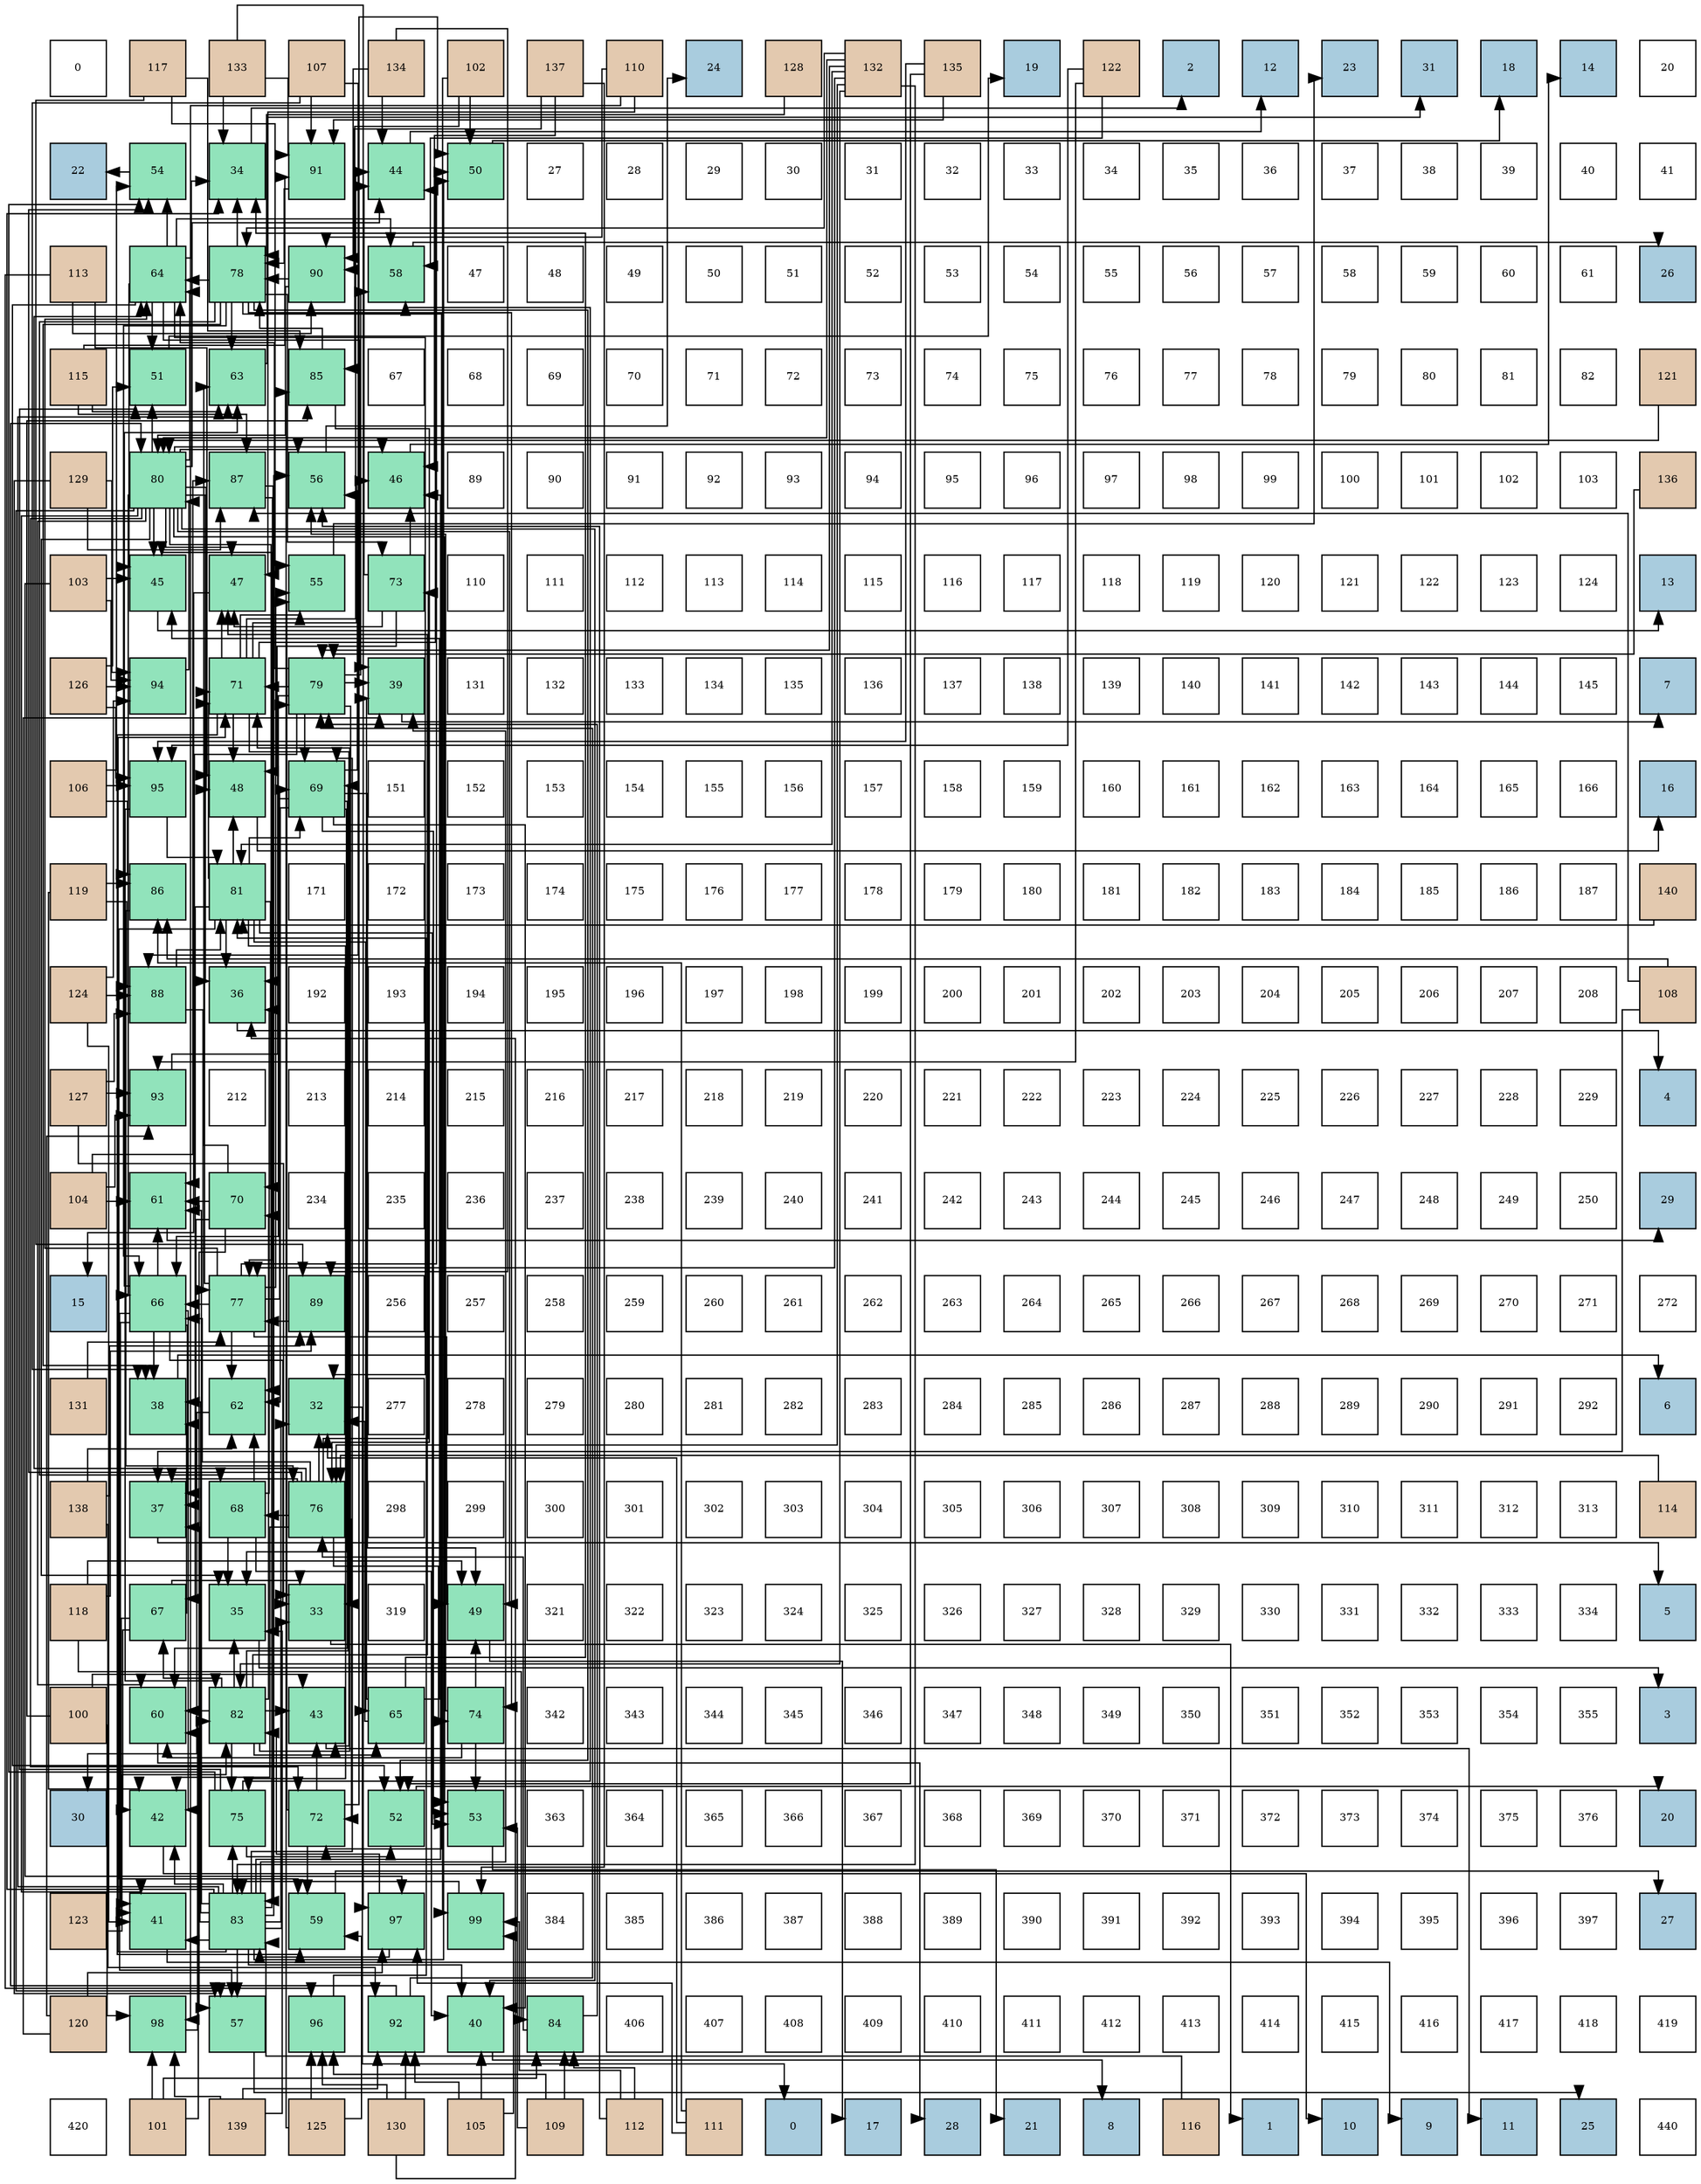 digraph layout{
 rankdir=TB;
 splines=ortho;
 node [style=filled shape=square fixedsize=true width=0.6];
0[label="0", fontsize=8, fillcolor="#ffffff"];
1[label="117", fontsize=8, fillcolor="#e3c9af"];
2[label="133", fontsize=8, fillcolor="#e3c9af"];
3[label="107", fontsize=8, fillcolor="#e3c9af"];
4[label="134", fontsize=8, fillcolor="#e3c9af"];
5[label="102", fontsize=8, fillcolor="#e3c9af"];
6[label="137", fontsize=8, fillcolor="#e3c9af"];
7[label="110", fontsize=8, fillcolor="#e3c9af"];
8[label="24", fontsize=8, fillcolor="#a9ccde"];
9[label="128", fontsize=8, fillcolor="#e3c9af"];
10[label="132", fontsize=8, fillcolor="#e3c9af"];
11[label="135", fontsize=8, fillcolor="#e3c9af"];
12[label="19", fontsize=8, fillcolor="#a9ccde"];
13[label="122", fontsize=8, fillcolor="#e3c9af"];
14[label="2", fontsize=8, fillcolor="#a9ccde"];
15[label="12", fontsize=8, fillcolor="#a9ccde"];
16[label="23", fontsize=8, fillcolor="#a9ccde"];
17[label="31", fontsize=8, fillcolor="#a9ccde"];
18[label="18", fontsize=8, fillcolor="#a9ccde"];
19[label="14", fontsize=8, fillcolor="#a9ccde"];
20[label="20", fontsize=8, fillcolor="#ffffff"];
21[label="22", fontsize=8, fillcolor="#a9ccde"];
22[label="54", fontsize=8, fillcolor="#91e3bb"];
23[label="34", fontsize=8, fillcolor="#91e3bb"];
24[label="91", fontsize=8, fillcolor="#91e3bb"];
25[label="44", fontsize=8, fillcolor="#91e3bb"];
26[label="50", fontsize=8, fillcolor="#91e3bb"];
27[label="27", fontsize=8, fillcolor="#ffffff"];
28[label="28", fontsize=8, fillcolor="#ffffff"];
29[label="29", fontsize=8, fillcolor="#ffffff"];
30[label="30", fontsize=8, fillcolor="#ffffff"];
31[label="31", fontsize=8, fillcolor="#ffffff"];
32[label="32", fontsize=8, fillcolor="#ffffff"];
33[label="33", fontsize=8, fillcolor="#ffffff"];
34[label="34", fontsize=8, fillcolor="#ffffff"];
35[label="35", fontsize=8, fillcolor="#ffffff"];
36[label="36", fontsize=8, fillcolor="#ffffff"];
37[label="37", fontsize=8, fillcolor="#ffffff"];
38[label="38", fontsize=8, fillcolor="#ffffff"];
39[label="39", fontsize=8, fillcolor="#ffffff"];
40[label="40", fontsize=8, fillcolor="#ffffff"];
41[label="41", fontsize=8, fillcolor="#ffffff"];
42[label="113", fontsize=8, fillcolor="#e3c9af"];
43[label="64", fontsize=8, fillcolor="#91e3bb"];
44[label="78", fontsize=8, fillcolor="#91e3bb"];
45[label="90", fontsize=8, fillcolor="#91e3bb"];
46[label="58", fontsize=8, fillcolor="#91e3bb"];
47[label="47", fontsize=8, fillcolor="#ffffff"];
48[label="48", fontsize=8, fillcolor="#ffffff"];
49[label="49", fontsize=8, fillcolor="#ffffff"];
50[label="50", fontsize=8, fillcolor="#ffffff"];
51[label="51", fontsize=8, fillcolor="#ffffff"];
52[label="52", fontsize=8, fillcolor="#ffffff"];
53[label="53", fontsize=8, fillcolor="#ffffff"];
54[label="54", fontsize=8, fillcolor="#ffffff"];
55[label="55", fontsize=8, fillcolor="#ffffff"];
56[label="56", fontsize=8, fillcolor="#ffffff"];
57[label="57", fontsize=8, fillcolor="#ffffff"];
58[label="58", fontsize=8, fillcolor="#ffffff"];
59[label="59", fontsize=8, fillcolor="#ffffff"];
60[label="60", fontsize=8, fillcolor="#ffffff"];
61[label="61", fontsize=8, fillcolor="#ffffff"];
62[label="26", fontsize=8, fillcolor="#a9ccde"];
63[label="115", fontsize=8, fillcolor="#e3c9af"];
64[label="51", fontsize=8, fillcolor="#91e3bb"];
65[label="63", fontsize=8, fillcolor="#91e3bb"];
66[label="85", fontsize=8, fillcolor="#91e3bb"];
67[label="67", fontsize=8, fillcolor="#ffffff"];
68[label="68", fontsize=8, fillcolor="#ffffff"];
69[label="69", fontsize=8, fillcolor="#ffffff"];
70[label="70", fontsize=8, fillcolor="#ffffff"];
71[label="71", fontsize=8, fillcolor="#ffffff"];
72[label="72", fontsize=8, fillcolor="#ffffff"];
73[label="73", fontsize=8, fillcolor="#ffffff"];
74[label="74", fontsize=8, fillcolor="#ffffff"];
75[label="75", fontsize=8, fillcolor="#ffffff"];
76[label="76", fontsize=8, fillcolor="#ffffff"];
77[label="77", fontsize=8, fillcolor="#ffffff"];
78[label="78", fontsize=8, fillcolor="#ffffff"];
79[label="79", fontsize=8, fillcolor="#ffffff"];
80[label="80", fontsize=8, fillcolor="#ffffff"];
81[label="81", fontsize=8, fillcolor="#ffffff"];
82[label="82", fontsize=8, fillcolor="#ffffff"];
83[label="121", fontsize=8, fillcolor="#e3c9af"];
84[label="129", fontsize=8, fillcolor="#e3c9af"];
85[label="80", fontsize=8, fillcolor="#91e3bb"];
86[label="87", fontsize=8, fillcolor="#91e3bb"];
87[label="56", fontsize=8, fillcolor="#91e3bb"];
88[label="46", fontsize=8, fillcolor="#91e3bb"];
89[label="89", fontsize=8, fillcolor="#ffffff"];
90[label="90", fontsize=8, fillcolor="#ffffff"];
91[label="91", fontsize=8, fillcolor="#ffffff"];
92[label="92", fontsize=8, fillcolor="#ffffff"];
93[label="93", fontsize=8, fillcolor="#ffffff"];
94[label="94", fontsize=8, fillcolor="#ffffff"];
95[label="95", fontsize=8, fillcolor="#ffffff"];
96[label="96", fontsize=8, fillcolor="#ffffff"];
97[label="97", fontsize=8, fillcolor="#ffffff"];
98[label="98", fontsize=8, fillcolor="#ffffff"];
99[label="99", fontsize=8, fillcolor="#ffffff"];
100[label="100", fontsize=8, fillcolor="#ffffff"];
101[label="101", fontsize=8, fillcolor="#ffffff"];
102[label="102", fontsize=8, fillcolor="#ffffff"];
103[label="103", fontsize=8, fillcolor="#ffffff"];
104[label="136", fontsize=8, fillcolor="#e3c9af"];
105[label="103", fontsize=8, fillcolor="#e3c9af"];
106[label="45", fontsize=8, fillcolor="#91e3bb"];
107[label="47", fontsize=8, fillcolor="#91e3bb"];
108[label="55", fontsize=8, fillcolor="#91e3bb"];
109[label="73", fontsize=8, fillcolor="#91e3bb"];
110[label="110", fontsize=8, fillcolor="#ffffff"];
111[label="111", fontsize=8, fillcolor="#ffffff"];
112[label="112", fontsize=8, fillcolor="#ffffff"];
113[label="113", fontsize=8, fillcolor="#ffffff"];
114[label="114", fontsize=8, fillcolor="#ffffff"];
115[label="115", fontsize=8, fillcolor="#ffffff"];
116[label="116", fontsize=8, fillcolor="#ffffff"];
117[label="117", fontsize=8, fillcolor="#ffffff"];
118[label="118", fontsize=8, fillcolor="#ffffff"];
119[label="119", fontsize=8, fillcolor="#ffffff"];
120[label="120", fontsize=8, fillcolor="#ffffff"];
121[label="121", fontsize=8, fillcolor="#ffffff"];
122[label="122", fontsize=8, fillcolor="#ffffff"];
123[label="123", fontsize=8, fillcolor="#ffffff"];
124[label="124", fontsize=8, fillcolor="#ffffff"];
125[label="13", fontsize=8, fillcolor="#a9ccde"];
126[label="126", fontsize=8, fillcolor="#e3c9af"];
127[label="94", fontsize=8, fillcolor="#91e3bb"];
128[label="71", fontsize=8, fillcolor="#91e3bb"];
129[label="79", fontsize=8, fillcolor="#91e3bb"];
130[label="39", fontsize=8, fillcolor="#91e3bb"];
131[label="131", fontsize=8, fillcolor="#ffffff"];
132[label="132", fontsize=8, fillcolor="#ffffff"];
133[label="133", fontsize=8, fillcolor="#ffffff"];
134[label="134", fontsize=8, fillcolor="#ffffff"];
135[label="135", fontsize=8, fillcolor="#ffffff"];
136[label="136", fontsize=8, fillcolor="#ffffff"];
137[label="137", fontsize=8, fillcolor="#ffffff"];
138[label="138", fontsize=8, fillcolor="#ffffff"];
139[label="139", fontsize=8, fillcolor="#ffffff"];
140[label="140", fontsize=8, fillcolor="#ffffff"];
141[label="141", fontsize=8, fillcolor="#ffffff"];
142[label="142", fontsize=8, fillcolor="#ffffff"];
143[label="143", fontsize=8, fillcolor="#ffffff"];
144[label="144", fontsize=8, fillcolor="#ffffff"];
145[label="145", fontsize=8, fillcolor="#ffffff"];
146[label="7", fontsize=8, fillcolor="#a9ccde"];
147[label="106", fontsize=8, fillcolor="#e3c9af"];
148[label="95", fontsize=8, fillcolor="#91e3bb"];
149[label="48", fontsize=8, fillcolor="#91e3bb"];
150[label="69", fontsize=8, fillcolor="#91e3bb"];
151[label="151", fontsize=8, fillcolor="#ffffff"];
152[label="152", fontsize=8, fillcolor="#ffffff"];
153[label="153", fontsize=8, fillcolor="#ffffff"];
154[label="154", fontsize=8, fillcolor="#ffffff"];
155[label="155", fontsize=8, fillcolor="#ffffff"];
156[label="156", fontsize=8, fillcolor="#ffffff"];
157[label="157", fontsize=8, fillcolor="#ffffff"];
158[label="158", fontsize=8, fillcolor="#ffffff"];
159[label="159", fontsize=8, fillcolor="#ffffff"];
160[label="160", fontsize=8, fillcolor="#ffffff"];
161[label="161", fontsize=8, fillcolor="#ffffff"];
162[label="162", fontsize=8, fillcolor="#ffffff"];
163[label="163", fontsize=8, fillcolor="#ffffff"];
164[label="164", fontsize=8, fillcolor="#ffffff"];
165[label="165", fontsize=8, fillcolor="#ffffff"];
166[label="166", fontsize=8, fillcolor="#ffffff"];
167[label="16", fontsize=8, fillcolor="#a9ccde"];
168[label="119", fontsize=8, fillcolor="#e3c9af"];
169[label="86", fontsize=8, fillcolor="#91e3bb"];
170[label="81", fontsize=8, fillcolor="#91e3bb"];
171[label="171", fontsize=8, fillcolor="#ffffff"];
172[label="172", fontsize=8, fillcolor="#ffffff"];
173[label="173", fontsize=8, fillcolor="#ffffff"];
174[label="174", fontsize=8, fillcolor="#ffffff"];
175[label="175", fontsize=8, fillcolor="#ffffff"];
176[label="176", fontsize=8, fillcolor="#ffffff"];
177[label="177", fontsize=8, fillcolor="#ffffff"];
178[label="178", fontsize=8, fillcolor="#ffffff"];
179[label="179", fontsize=8, fillcolor="#ffffff"];
180[label="180", fontsize=8, fillcolor="#ffffff"];
181[label="181", fontsize=8, fillcolor="#ffffff"];
182[label="182", fontsize=8, fillcolor="#ffffff"];
183[label="183", fontsize=8, fillcolor="#ffffff"];
184[label="184", fontsize=8, fillcolor="#ffffff"];
185[label="185", fontsize=8, fillcolor="#ffffff"];
186[label="186", fontsize=8, fillcolor="#ffffff"];
187[label="187", fontsize=8, fillcolor="#ffffff"];
188[label="140", fontsize=8, fillcolor="#e3c9af"];
189[label="124", fontsize=8, fillcolor="#e3c9af"];
190[label="88", fontsize=8, fillcolor="#91e3bb"];
191[label="36", fontsize=8, fillcolor="#91e3bb"];
192[label="192", fontsize=8, fillcolor="#ffffff"];
193[label="193", fontsize=8, fillcolor="#ffffff"];
194[label="194", fontsize=8, fillcolor="#ffffff"];
195[label="195", fontsize=8, fillcolor="#ffffff"];
196[label="196", fontsize=8, fillcolor="#ffffff"];
197[label="197", fontsize=8, fillcolor="#ffffff"];
198[label="198", fontsize=8, fillcolor="#ffffff"];
199[label="199", fontsize=8, fillcolor="#ffffff"];
200[label="200", fontsize=8, fillcolor="#ffffff"];
201[label="201", fontsize=8, fillcolor="#ffffff"];
202[label="202", fontsize=8, fillcolor="#ffffff"];
203[label="203", fontsize=8, fillcolor="#ffffff"];
204[label="204", fontsize=8, fillcolor="#ffffff"];
205[label="205", fontsize=8, fillcolor="#ffffff"];
206[label="206", fontsize=8, fillcolor="#ffffff"];
207[label="207", fontsize=8, fillcolor="#ffffff"];
208[label="208", fontsize=8, fillcolor="#ffffff"];
209[label="108", fontsize=8, fillcolor="#e3c9af"];
210[label="127", fontsize=8, fillcolor="#e3c9af"];
211[label="93", fontsize=8, fillcolor="#91e3bb"];
212[label="212", fontsize=8, fillcolor="#ffffff"];
213[label="213", fontsize=8, fillcolor="#ffffff"];
214[label="214", fontsize=8, fillcolor="#ffffff"];
215[label="215", fontsize=8, fillcolor="#ffffff"];
216[label="216", fontsize=8, fillcolor="#ffffff"];
217[label="217", fontsize=8, fillcolor="#ffffff"];
218[label="218", fontsize=8, fillcolor="#ffffff"];
219[label="219", fontsize=8, fillcolor="#ffffff"];
220[label="220", fontsize=8, fillcolor="#ffffff"];
221[label="221", fontsize=8, fillcolor="#ffffff"];
222[label="222", fontsize=8, fillcolor="#ffffff"];
223[label="223", fontsize=8, fillcolor="#ffffff"];
224[label="224", fontsize=8, fillcolor="#ffffff"];
225[label="225", fontsize=8, fillcolor="#ffffff"];
226[label="226", fontsize=8, fillcolor="#ffffff"];
227[label="227", fontsize=8, fillcolor="#ffffff"];
228[label="228", fontsize=8, fillcolor="#ffffff"];
229[label="229", fontsize=8, fillcolor="#ffffff"];
230[label="4", fontsize=8, fillcolor="#a9ccde"];
231[label="104", fontsize=8, fillcolor="#e3c9af"];
232[label="61", fontsize=8, fillcolor="#91e3bb"];
233[label="70", fontsize=8, fillcolor="#91e3bb"];
234[label="234", fontsize=8, fillcolor="#ffffff"];
235[label="235", fontsize=8, fillcolor="#ffffff"];
236[label="236", fontsize=8, fillcolor="#ffffff"];
237[label="237", fontsize=8, fillcolor="#ffffff"];
238[label="238", fontsize=8, fillcolor="#ffffff"];
239[label="239", fontsize=8, fillcolor="#ffffff"];
240[label="240", fontsize=8, fillcolor="#ffffff"];
241[label="241", fontsize=8, fillcolor="#ffffff"];
242[label="242", fontsize=8, fillcolor="#ffffff"];
243[label="243", fontsize=8, fillcolor="#ffffff"];
244[label="244", fontsize=8, fillcolor="#ffffff"];
245[label="245", fontsize=8, fillcolor="#ffffff"];
246[label="246", fontsize=8, fillcolor="#ffffff"];
247[label="247", fontsize=8, fillcolor="#ffffff"];
248[label="248", fontsize=8, fillcolor="#ffffff"];
249[label="249", fontsize=8, fillcolor="#ffffff"];
250[label="250", fontsize=8, fillcolor="#ffffff"];
251[label="29", fontsize=8, fillcolor="#a9ccde"];
252[label="15", fontsize=8, fillcolor="#a9ccde"];
253[label="66", fontsize=8, fillcolor="#91e3bb"];
254[label="77", fontsize=8, fillcolor="#91e3bb"];
255[label="89", fontsize=8, fillcolor="#91e3bb"];
256[label="256", fontsize=8, fillcolor="#ffffff"];
257[label="257", fontsize=8, fillcolor="#ffffff"];
258[label="258", fontsize=8, fillcolor="#ffffff"];
259[label="259", fontsize=8, fillcolor="#ffffff"];
260[label="260", fontsize=8, fillcolor="#ffffff"];
261[label="261", fontsize=8, fillcolor="#ffffff"];
262[label="262", fontsize=8, fillcolor="#ffffff"];
263[label="263", fontsize=8, fillcolor="#ffffff"];
264[label="264", fontsize=8, fillcolor="#ffffff"];
265[label="265", fontsize=8, fillcolor="#ffffff"];
266[label="266", fontsize=8, fillcolor="#ffffff"];
267[label="267", fontsize=8, fillcolor="#ffffff"];
268[label="268", fontsize=8, fillcolor="#ffffff"];
269[label="269", fontsize=8, fillcolor="#ffffff"];
270[label="270", fontsize=8, fillcolor="#ffffff"];
271[label="271", fontsize=8, fillcolor="#ffffff"];
272[label="272", fontsize=8, fillcolor="#ffffff"];
273[label="131", fontsize=8, fillcolor="#e3c9af"];
274[label="38", fontsize=8, fillcolor="#91e3bb"];
275[label="62", fontsize=8, fillcolor="#91e3bb"];
276[label="32", fontsize=8, fillcolor="#91e3bb"];
277[label="277", fontsize=8, fillcolor="#ffffff"];
278[label="278", fontsize=8, fillcolor="#ffffff"];
279[label="279", fontsize=8, fillcolor="#ffffff"];
280[label="280", fontsize=8, fillcolor="#ffffff"];
281[label="281", fontsize=8, fillcolor="#ffffff"];
282[label="282", fontsize=8, fillcolor="#ffffff"];
283[label="283", fontsize=8, fillcolor="#ffffff"];
284[label="284", fontsize=8, fillcolor="#ffffff"];
285[label="285", fontsize=8, fillcolor="#ffffff"];
286[label="286", fontsize=8, fillcolor="#ffffff"];
287[label="287", fontsize=8, fillcolor="#ffffff"];
288[label="288", fontsize=8, fillcolor="#ffffff"];
289[label="289", fontsize=8, fillcolor="#ffffff"];
290[label="290", fontsize=8, fillcolor="#ffffff"];
291[label="291", fontsize=8, fillcolor="#ffffff"];
292[label="292", fontsize=8, fillcolor="#ffffff"];
293[label="6", fontsize=8, fillcolor="#a9ccde"];
294[label="138", fontsize=8, fillcolor="#e3c9af"];
295[label="37", fontsize=8, fillcolor="#91e3bb"];
296[label="68", fontsize=8, fillcolor="#91e3bb"];
297[label="76", fontsize=8, fillcolor="#91e3bb"];
298[label="298", fontsize=8, fillcolor="#ffffff"];
299[label="299", fontsize=8, fillcolor="#ffffff"];
300[label="300", fontsize=8, fillcolor="#ffffff"];
301[label="301", fontsize=8, fillcolor="#ffffff"];
302[label="302", fontsize=8, fillcolor="#ffffff"];
303[label="303", fontsize=8, fillcolor="#ffffff"];
304[label="304", fontsize=8, fillcolor="#ffffff"];
305[label="305", fontsize=8, fillcolor="#ffffff"];
306[label="306", fontsize=8, fillcolor="#ffffff"];
307[label="307", fontsize=8, fillcolor="#ffffff"];
308[label="308", fontsize=8, fillcolor="#ffffff"];
309[label="309", fontsize=8, fillcolor="#ffffff"];
310[label="310", fontsize=8, fillcolor="#ffffff"];
311[label="311", fontsize=8, fillcolor="#ffffff"];
312[label="312", fontsize=8, fillcolor="#ffffff"];
313[label="313", fontsize=8, fillcolor="#ffffff"];
314[label="114", fontsize=8, fillcolor="#e3c9af"];
315[label="118", fontsize=8, fillcolor="#e3c9af"];
316[label="67", fontsize=8, fillcolor="#91e3bb"];
317[label="35", fontsize=8, fillcolor="#91e3bb"];
318[label="33", fontsize=8, fillcolor="#91e3bb"];
319[label="319", fontsize=8, fillcolor="#ffffff"];
320[label="49", fontsize=8, fillcolor="#91e3bb"];
321[label="321", fontsize=8, fillcolor="#ffffff"];
322[label="322", fontsize=8, fillcolor="#ffffff"];
323[label="323", fontsize=8, fillcolor="#ffffff"];
324[label="324", fontsize=8, fillcolor="#ffffff"];
325[label="325", fontsize=8, fillcolor="#ffffff"];
326[label="326", fontsize=8, fillcolor="#ffffff"];
327[label="327", fontsize=8, fillcolor="#ffffff"];
328[label="328", fontsize=8, fillcolor="#ffffff"];
329[label="329", fontsize=8, fillcolor="#ffffff"];
330[label="330", fontsize=8, fillcolor="#ffffff"];
331[label="331", fontsize=8, fillcolor="#ffffff"];
332[label="332", fontsize=8, fillcolor="#ffffff"];
333[label="333", fontsize=8, fillcolor="#ffffff"];
334[label="334", fontsize=8, fillcolor="#ffffff"];
335[label="5", fontsize=8, fillcolor="#a9ccde"];
336[label="100", fontsize=8, fillcolor="#e3c9af"];
337[label="60", fontsize=8, fillcolor="#91e3bb"];
338[label="82", fontsize=8, fillcolor="#91e3bb"];
339[label="43", fontsize=8, fillcolor="#91e3bb"];
340[label="65", fontsize=8, fillcolor="#91e3bb"];
341[label="74", fontsize=8, fillcolor="#91e3bb"];
342[label="342", fontsize=8, fillcolor="#ffffff"];
343[label="343", fontsize=8, fillcolor="#ffffff"];
344[label="344", fontsize=8, fillcolor="#ffffff"];
345[label="345", fontsize=8, fillcolor="#ffffff"];
346[label="346", fontsize=8, fillcolor="#ffffff"];
347[label="347", fontsize=8, fillcolor="#ffffff"];
348[label="348", fontsize=8, fillcolor="#ffffff"];
349[label="349", fontsize=8, fillcolor="#ffffff"];
350[label="350", fontsize=8, fillcolor="#ffffff"];
351[label="351", fontsize=8, fillcolor="#ffffff"];
352[label="352", fontsize=8, fillcolor="#ffffff"];
353[label="353", fontsize=8, fillcolor="#ffffff"];
354[label="354", fontsize=8, fillcolor="#ffffff"];
355[label="355", fontsize=8, fillcolor="#ffffff"];
356[label="3", fontsize=8, fillcolor="#a9ccde"];
357[label="30", fontsize=8, fillcolor="#a9ccde"];
358[label="42", fontsize=8, fillcolor="#91e3bb"];
359[label="75", fontsize=8, fillcolor="#91e3bb"];
360[label="72", fontsize=8, fillcolor="#91e3bb"];
361[label="52", fontsize=8, fillcolor="#91e3bb"];
362[label="53", fontsize=8, fillcolor="#91e3bb"];
363[label="363", fontsize=8, fillcolor="#ffffff"];
364[label="364", fontsize=8, fillcolor="#ffffff"];
365[label="365", fontsize=8, fillcolor="#ffffff"];
366[label="366", fontsize=8, fillcolor="#ffffff"];
367[label="367", fontsize=8, fillcolor="#ffffff"];
368[label="368", fontsize=8, fillcolor="#ffffff"];
369[label="369", fontsize=8, fillcolor="#ffffff"];
370[label="370", fontsize=8, fillcolor="#ffffff"];
371[label="371", fontsize=8, fillcolor="#ffffff"];
372[label="372", fontsize=8, fillcolor="#ffffff"];
373[label="373", fontsize=8, fillcolor="#ffffff"];
374[label="374", fontsize=8, fillcolor="#ffffff"];
375[label="375", fontsize=8, fillcolor="#ffffff"];
376[label="376", fontsize=8, fillcolor="#ffffff"];
377[label="20", fontsize=8, fillcolor="#a9ccde"];
378[label="123", fontsize=8, fillcolor="#e3c9af"];
379[label="41", fontsize=8, fillcolor="#91e3bb"];
380[label="83", fontsize=8, fillcolor="#91e3bb"];
381[label="59", fontsize=8, fillcolor="#91e3bb"];
382[label="97", fontsize=8, fillcolor="#91e3bb"];
383[label="99", fontsize=8, fillcolor="#91e3bb"];
384[label="384", fontsize=8, fillcolor="#ffffff"];
385[label="385", fontsize=8, fillcolor="#ffffff"];
386[label="386", fontsize=8, fillcolor="#ffffff"];
387[label="387", fontsize=8, fillcolor="#ffffff"];
388[label="388", fontsize=8, fillcolor="#ffffff"];
389[label="389", fontsize=8, fillcolor="#ffffff"];
390[label="390", fontsize=8, fillcolor="#ffffff"];
391[label="391", fontsize=8, fillcolor="#ffffff"];
392[label="392", fontsize=8, fillcolor="#ffffff"];
393[label="393", fontsize=8, fillcolor="#ffffff"];
394[label="394", fontsize=8, fillcolor="#ffffff"];
395[label="395", fontsize=8, fillcolor="#ffffff"];
396[label="396", fontsize=8, fillcolor="#ffffff"];
397[label="397", fontsize=8, fillcolor="#ffffff"];
398[label="27", fontsize=8, fillcolor="#a9ccde"];
399[label="120", fontsize=8, fillcolor="#e3c9af"];
400[label="98", fontsize=8, fillcolor="#91e3bb"];
401[label="57", fontsize=8, fillcolor="#91e3bb"];
402[label="96", fontsize=8, fillcolor="#91e3bb"];
403[label="92", fontsize=8, fillcolor="#91e3bb"];
404[label="40", fontsize=8, fillcolor="#91e3bb"];
405[label="84", fontsize=8, fillcolor="#91e3bb"];
406[label="406", fontsize=8, fillcolor="#ffffff"];
407[label="407", fontsize=8, fillcolor="#ffffff"];
408[label="408", fontsize=8, fillcolor="#ffffff"];
409[label="409", fontsize=8, fillcolor="#ffffff"];
410[label="410", fontsize=8, fillcolor="#ffffff"];
411[label="411", fontsize=8, fillcolor="#ffffff"];
412[label="412", fontsize=8, fillcolor="#ffffff"];
413[label="413", fontsize=8, fillcolor="#ffffff"];
414[label="414", fontsize=8, fillcolor="#ffffff"];
415[label="415", fontsize=8, fillcolor="#ffffff"];
416[label="416", fontsize=8, fillcolor="#ffffff"];
417[label="417", fontsize=8, fillcolor="#ffffff"];
418[label="418", fontsize=8, fillcolor="#ffffff"];
419[label="419", fontsize=8, fillcolor="#ffffff"];
420[label="420", fontsize=8, fillcolor="#ffffff"];
421[label="101", fontsize=8, fillcolor="#e3c9af"];
422[label="139", fontsize=8, fillcolor="#e3c9af"];
423[label="125", fontsize=8, fillcolor="#e3c9af"];
424[label="130", fontsize=8, fillcolor="#e3c9af"];
425[label="105", fontsize=8, fillcolor="#e3c9af"];
426[label="109", fontsize=8, fillcolor="#e3c9af"];
427[label="112", fontsize=8, fillcolor="#e3c9af"];
428[label="111", fontsize=8, fillcolor="#e3c9af"];
429[label="0", fontsize=8, fillcolor="#a9ccde"];
430[label="17", fontsize=8, fillcolor="#a9ccde"];
431[label="28", fontsize=8, fillcolor="#a9ccde"];
432[label="21", fontsize=8, fillcolor="#a9ccde"];
433[label="8", fontsize=8, fillcolor="#a9ccde"];
434[label="116", fontsize=8, fillcolor="#e3c9af"];
435[label="1", fontsize=8, fillcolor="#a9ccde"];
436[label="10", fontsize=8, fillcolor="#a9ccde"];
437[label="9", fontsize=8, fillcolor="#a9ccde"];
438[label="11", fontsize=8, fillcolor="#a9ccde"];
439[label="25", fontsize=8, fillcolor="#a9ccde"];
440[label="440", fontsize=8, fillcolor="#ffffff"];
edge [constraint=false, style=vis];276 -> 429;
318 -> 435;
23 -> 14;
317 -> 356;
191 -> 230;
295 -> 335;
274 -> 293;
130 -> 146;
404 -> 433;
379 -> 437;
358 -> 436;
339 -> 438;
25 -> 15;
106 -> 125;
88 -> 19;
107 -> 252;
149 -> 167;
320 -> 430;
26 -> 18;
64 -> 12;
361 -> 377;
362 -> 432;
22 -> 21;
108 -> 16;
87 -> 8;
401 -> 439;
46 -> 62;
381 -> 398;
337 -> 431;
232 -> 251;
275 -> 357;
65 -> 17;
43 -> 276;
43 -> 23;
43 -> 130;
43 -> 106;
43 -> 64;
43 -> 361;
43 -> 22;
43 -> 46;
340 -> 276;
340 -> 23;
340 -> 130;
340 -> 106;
253 -> 318;
253 -> 295;
253 -> 274;
253 -> 379;
253 -> 358;
253 -> 401;
253 -> 232;
253 -> 65;
316 -> 318;
316 -> 274;
316 -> 379;
316 -> 358;
296 -> 317;
296 -> 191;
296 -> 404;
296 -> 275;
150 -> 317;
150 -> 191;
150 -> 404;
150 -> 320;
150 -> 362;
150 -> 87;
150 -> 337;
150 -> 275;
233 -> 295;
233 -> 401;
233 -> 232;
233 -> 65;
128 -> 339;
128 -> 25;
128 -> 88;
128 -> 107;
128 -> 149;
128 -> 26;
128 -> 108;
128 -> 381;
360 -> 339;
360 -> 26;
360 -> 108;
360 -> 381;
109 -> 25;
109 -> 88;
109 -> 107;
109 -> 149;
341 -> 320;
341 -> 362;
341 -> 87;
341 -> 337;
359 -> 64;
359 -> 361;
359 -> 22;
359 -> 46;
297 -> 276;
297 -> 295;
297 -> 358;
297 -> 22;
297 -> 43;
297 -> 253;
297 -> 296;
297 -> 360;
297 -> 109;
297 -> 341;
254 -> 25;
254 -> 320;
254 -> 108;
254 -> 275;
254 -> 43;
254 -> 253;
254 -> 150;
254 -> 128;
44 -> 23;
44 -> 274;
44 -> 361;
44 -> 65;
44 -> 43;
44 -> 253;
44 -> 296;
44 -> 360;
44 -> 109;
44 -> 341;
129 -> 318;
129 -> 130;
129 -> 46;
129 -> 232;
129 -> 43;
129 -> 253;
129 -> 150;
129 -> 128;
85 -> 317;
85 -> 191;
85 -> 404;
85 -> 379;
85 -> 25;
85 -> 106;
85 -> 88;
85 -> 107;
85 -> 149;
85 -> 320;
85 -> 64;
85 -> 362;
85 -> 87;
85 -> 401;
85 -> 337;
85 -> 275;
85 -> 43;
85 -> 253;
85 -> 360;
170 -> 191;
170 -> 149;
170 -> 362;
170 -> 381;
170 -> 340;
170 -> 316;
170 -> 150;
170 -> 233;
170 -> 128;
170 -> 359;
338 -> 317;
338 -> 339;
338 -> 107;
338 -> 337;
338 -> 340;
338 -> 316;
338 -> 150;
338 -> 233;
338 -> 128;
338 -> 359;
380 -> 276;
380 -> 318;
380 -> 23;
380 -> 295;
380 -> 274;
380 -> 130;
380 -> 404;
380 -> 379;
380 -> 358;
380 -> 106;
380 -> 88;
380 -> 26;
380 -> 87;
380 -> 401;
380 -> 232;
380 -> 65;
380 -> 150;
380 -> 128;
380 -> 359;
405 -> 297;
405 -> 129;
66 -> 297;
66 -> 44;
169 -> 297;
86 -> 254;
86 -> 380;
190 -> 254;
190 -> 170;
255 -> 254;
45 -> 44;
45 -> 85;
24 -> 44;
403 -> 129;
403 -> 85;
211 -> 129;
127 -> 85;
148 -> 170;
148 -> 338;
402 -> 170;
382 -> 338;
382 -> 380;
400 -> 338;
383 -> 380;
336 -> 339;
336 -> 66;
336 -> 400;
421 -> 337;
421 -> 405;
421 -> 400;
5 -> 26;
5 -> 66;
5 -> 383;
105 -> 106;
105 -> 127;
105 -> 382;
231 -> 232;
231 -> 86;
231 -> 211;
425 -> 404;
425 -> 403;
425 -> 383;
147 -> 22;
147 -> 169;
147 -> 148;
3 -> 274;
3 -> 190;
3 -> 24;
209 -> 295;
209 -> 169;
209 -> 86;
426 -> 362;
426 -> 405;
426 -> 402;
7 -> 107;
7 -> 45;
7 -> 400;
428 -> 276;
428 -> 169;
428 -> 382;
427 -> 87;
427 -> 405;
427 -> 383;
42 -> 149;
42 -> 45;
42 -> 402;
314 -> 297;
63 -> 65;
63 -> 86;
63 -> 24;
434 -> 380;
1 -> 108;
1 -> 66;
1 -> 255;
315 -> 320;
315 -> 405;
315 -> 255;
168 -> 358;
168 -> 169;
168 -> 190;
399 -> 130;
399 -> 211;
399 -> 382;
83 -> 85;
13 -> 46;
13 -> 211;
13 -> 148;
378 -> 338;
189 -> 379;
189 -> 190;
189 -> 127;
423 -> 381;
423 -> 66;
423 -> 402;
126 -> 64;
126 -> 127;
126 -> 148;
210 -> 318;
210 -> 190;
210 -> 211;
9 -> 44;
84 -> 401;
84 -> 86;
84 -> 127;
424 -> 191;
424 -> 403;
424 -> 402;
273 -> 254;
10 -> 297;
10 -> 254;
10 -> 44;
10 -> 129;
10 -> 85;
10 -> 170;
10 -> 338;
10 -> 380;
2 -> 23;
2 -> 24;
2 -> 382;
4 -> 25;
4 -> 255;
4 -> 45;
11 -> 361;
11 -> 24;
11 -> 148;
104 -> 129;
6 -> 88;
6 -> 45;
6 -> 383;
294 -> 275;
294 -> 255;
294 -> 403;
422 -> 317;
422 -> 403;
422 -> 400;
188 -> 170;
edge [constraint=true, style=invis];
0 -> 21 -> 42 -> 63 -> 84 -> 105 -> 126 -> 147 -> 168 -> 189 -> 210 -> 231 -> 252 -> 273 -> 294 -> 315 -> 336 -> 357 -> 378 -> 399 -> 420;
1 -> 22 -> 43 -> 64 -> 85 -> 106 -> 127 -> 148 -> 169 -> 190 -> 211 -> 232 -> 253 -> 274 -> 295 -> 316 -> 337 -> 358 -> 379 -> 400 -> 421;
2 -> 23 -> 44 -> 65 -> 86 -> 107 -> 128 -> 149 -> 170 -> 191 -> 212 -> 233 -> 254 -> 275 -> 296 -> 317 -> 338 -> 359 -> 380 -> 401 -> 422;
3 -> 24 -> 45 -> 66 -> 87 -> 108 -> 129 -> 150 -> 171 -> 192 -> 213 -> 234 -> 255 -> 276 -> 297 -> 318 -> 339 -> 360 -> 381 -> 402 -> 423;
4 -> 25 -> 46 -> 67 -> 88 -> 109 -> 130 -> 151 -> 172 -> 193 -> 214 -> 235 -> 256 -> 277 -> 298 -> 319 -> 340 -> 361 -> 382 -> 403 -> 424;
5 -> 26 -> 47 -> 68 -> 89 -> 110 -> 131 -> 152 -> 173 -> 194 -> 215 -> 236 -> 257 -> 278 -> 299 -> 320 -> 341 -> 362 -> 383 -> 404 -> 425;
6 -> 27 -> 48 -> 69 -> 90 -> 111 -> 132 -> 153 -> 174 -> 195 -> 216 -> 237 -> 258 -> 279 -> 300 -> 321 -> 342 -> 363 -> 384 -> 405 -> 426;
7 -> 28 -> 49 -> 70 -> 91 -> 112 -> 133 -> 154 -> 175 -> 196 -> 217 -> 238 -> 259 -> 280 -> 301 -> 322 -> 343 -> 364 -> 385 -> 406 -> 427;
8 -> 29 -> 50 -> 71 -> 92 -> 113 -> 134 -> 155 -> 176 -> 197 -> 218 -> 239 -> 260 -> 281 -> 302 -> 323 -> 344 -> 365 -> 386 -> 407 -> 428;
9 -> 30 -> 51 -> 72 -> 93 -> 114 -> 135 -> 156 -> 177 -> 198 -> 219 -> 240 -> 261 -> 282 -> 303 -> 324 -> 345 -> 366 -> 387 -> 408 -> 429;
10 -> 31 -> 52 -> 73 -> 94 -> 115 -> 136 -> 157 -> 178 -> 199 -> 220 -> 241 -> 262 -> 283 -> 304 -> 325 -> 346 -> 367 -> 388 -> 409 -> 430;
11 -> 32 -> 53 -> 74 -> 95 -> 116 -> 137 -> 158 -> 179 -> 200 -> 221 -> 242 -> 263 -> 284 -> 305 -> 326 -> 347 -> 368 -> 389 -> 410 -> 431;
12 -> 33 -> 54 -> 75 -> 96 -> 117 -> 138 -> 159 -> 180 -> 201 -> 222 -> 243 -> 264 -> 285 -> 306 -> 327 -> 348 -> 369 -> 390 -> 411 -> 432;
13 -> 34 -> 55 -> 76 -> 97 -> 118 -> 139 -> 160 -> 181 -> 202 -> 223 -> 244 -> 265 -> 286 -> 307 -> 328 -> 349 -> 370 -> 391 -> 412 -> 433;
14 -> 35 -> 56 -> 77 -> 98 -> 119 -> 140 -> 161 -> 182 -> 203 -> 224 -> 245 -> 266 -> 287 -> 308 -> 329 -> 350 -> 371 -> 392 -> 413 -> 434;
15 -> 36 -> 57 -> 78 -> 99 -> 120 -> 141 -> 162 -> 183 -> 204 -> 225 -> 246 -> 267 -> 288 -> 309 -> 330 -> 351 -> 372 -> 393 -> 414 -> 435;
16 -> 37 -> 58 -> 79 -> 100 -> 121 -> 142 -> 163 -> 184 -> 205 -> 226 -> 247 -> 268 -> 289 -> 310 -> 331 -> 352 -> 373 -> 394 -> 415 -> 436;
17 -> 38 -> 59 -> 80 -> 101 -> 122 -> 143 -> 164 -> 185 -> 206 -> 227 -> 248 -> 269 -> 290 -> 311 -> 332 -> 353 -> 374 -> 395 -> 416 -> 437;
18 -> 39 -> 60 -> 81 -> 102 -> 123 -> 144 -> 165 -> 186 -> 207 -> 228 -> 249 -> 270 -> 291 -> 312 -> 333 -> 354 -> 375 -> 396 -> 417 -> 438;
19 -> 40 -> 61 -> 82 -> 103 -> 124 -> 145 -> 166 -> 187 -> 208 -> 229 -> 250 -> 271 -> 292 -> 313 -> 334 -> 355 -> 376 -> 397 -> 418 -> 439;
20 -> 41 -> 62 -> 83 -> 104 -> 125 -> 146 -> 167 -> 188 -> 209 -> 230 -> 251 -> 272 -> 293 -> 314 -> 335 -> 356 -> 377 -> 398 -> 419 -> 440;
rank = same {0 -> 1 -> 2 -> 3 -> 4 -> 5 -> 6 -> 7 -> 8 -> 9 -> 10 -> 11 -> 12 -> 13 -> 14 -> 15 -> 16 -> 17 -> 18 -> 19 -> 20};
rank = same {21 -> 22 -> 23 -> 24 -> 25 -> 26 -> 27 -> 28 -> 29 -> 30 -> 31 -> 32 -> 33 -> 34 -> 35 -> 36 -> 37 -> 38 -> 39 -> 40 -> 41};
rank = same {42 -> 43 -> 44 -> 45 -> 46 -> 47 -> 48 -> 49 -> 50 -> 51 -> 52 -> 53 -> 54 -> 55 -> 56 -> 57 -> 58 -> 59 -> 60 -> 61 -> 62};
rank = same {63 -> 64 -> 65 -> 66 -> 67 -> 68 -> 69 -> 70 -> 71 -> 72 -> 73 -> 74 -> 75 -> 76 -> 77 -> 78 -> 79 -> 80 -> 81 -> 82 -> 83};
rank = same {84 -> 85 -> 86 -> 87 -> 88 -> 89 -> 90 -> 91 -> 92 -> 93 -> 94 -> 95 -> 96 -> 97 -> 98 -> 99 -> 100 -> 101 -> 102 -> 103 -> 104};
rank = same {105 -> 106 -> 107 -> 108 -> 109 -> 110 -> 111 -> 112 -> 113 -> 114 -> 115 -> 116 -> 117 -> 118 -> 119 -> 120 -> 121 -> 122 -> 123 -> 124 -> 125};
rank = same {126 -> 127 -> 128 -> 129 -> 130 -> 131 -> 132 -> 133 -> 134 -> 135 -> 136 -> 137 -> 138 -> 139 -> 140 -> 141 -> 142 -> 143 -> 144 -> 145 -> 146};
rank = same {147 -> 148 -> 149 -> 150 -> 151 -> 152 -> 153 -> 154 -> 155 -> 156 -> 157 -> 158 -> 159 -> 160 -> 161 -> 162 -> 163 -> 164 -> 165 -> 166 -> 167};
rank = same {168 -> 169 -> 170 -> 171 -> 172 -> 173 -> 174 -> 175 -> 176 -> 177 -> 178 -> 179 -> 180 -> 181 -> 182 -> 183 -> 184 -> 185 -> 186 -> 187 -> 188};
rank = same {189 -> 190 -> 191 -> 192 -> 193 -> 194 -> 195 -> 196 -> 197 -> 198 -> 199 -> 200 -> 201 -> 202 -> 203 -> 204 -> 205 -> 206 -> 207 -> 208 -> 209};
rank = same {210 -> 211 -> 212 -> 213 -> 214 -> 215 -> 216 -> 217 -> 218 -> 219 -> 220 -> 221 -> 222 -> 223 -> 224 -> 225 -> 226 -> 227 -> 228 -> 229 -> 230};
rank = same {231 -> 232 -> 233 -> 234 -> 235 -> 236 -> 237 -> 238 -> 239 -> 240 -> 241 -> 242 -> 243 -> 244 -> 245 -> 246 -> 247 -> 248 -> 249 -> 250 -> 251};
rank = same {252 -> 253 -> 254 -> 255 -> 256 -> 257 -> 258 -> 259 -> 260 -> 261 -> 262 -> 263 -> 264 -> 265 -> 266 -> 267 -> 268 -> 269 -> 270 -> 271 -> 272};
rank = same {273 -> 274 -> 275 -> 276 -> 277 -> 278 -> 279 -> 280 -> 281 -> 282 -> 283 -> 284 -> 285 -> 286 -> 287 -> 288 -> 289 -> 290 -> 291 -> 292 -> 293};
rank = same {294 -> 295 -> 296 -> 297 -> 298 -> 299 -> 300 -> 301 -> 302 -> 303 -> 304 -> 305 -> 306 -> 307 -> 308 -> 309 -> 310 -> 311 -> 312 -> 313 -> 314};
rank = same {315 -> 316 -> 317 -> 318 -> 319 -> 320 -> 321 -> 322 -> 323 -> 324 -> 325 -> 326 -> 327 -> 328 -> 329 -> 330 -> 331 -> 332 -> 333 -> 334 -> 335};
rank = same {336 -> 337 -> 338 -> 339 -> 340 -> 341 -> 342 -> 343 -> 344 -> 345 -> 346 -> 347 -> 348 -> 349 -> 350 -> 351 -> 352 -> 353 -> 354 -> 355 -> 356};
rank = same {357 -> 358 -> 359 -> 360 -> 361 -> 362 -> 363 -> 364 -> 365 -> 366 -> 367 -> 368 -> 369 -> 370 -> 371 -> 372 -> 373 -> 374 -> 375 -> 376 -> 377};
rank = same {378 -> 379 -> 380 -> 381 -> 382 -> 383 -> 384 -> 385 -> 386 -> 387 -> 388 -> 389 -> 390 -> 391 -> 392 -> 393 -> 394 -> 395 -> 396 -> 397 -> 398};
rank = same {399 -> 400 -> 401 -> 402 -> 403 -> 404 -> 405 -> 406 -> 407 -> 408 -> 409 -> 410 -> 411 -> 412 -> 413 -> 414 -> 415 -> 416 -> 417 -> 418 -> 419};
rank = same {420 -> 421 -> 422 -> 423 -> 424 -> 425 -> 426 -> 427 -> 428 -> 429 -> 430 -> 431 -> 432 -> 433 -> 434 -> 435 -> 436 -> 437 -> 438 -> 439 -> 440};
}